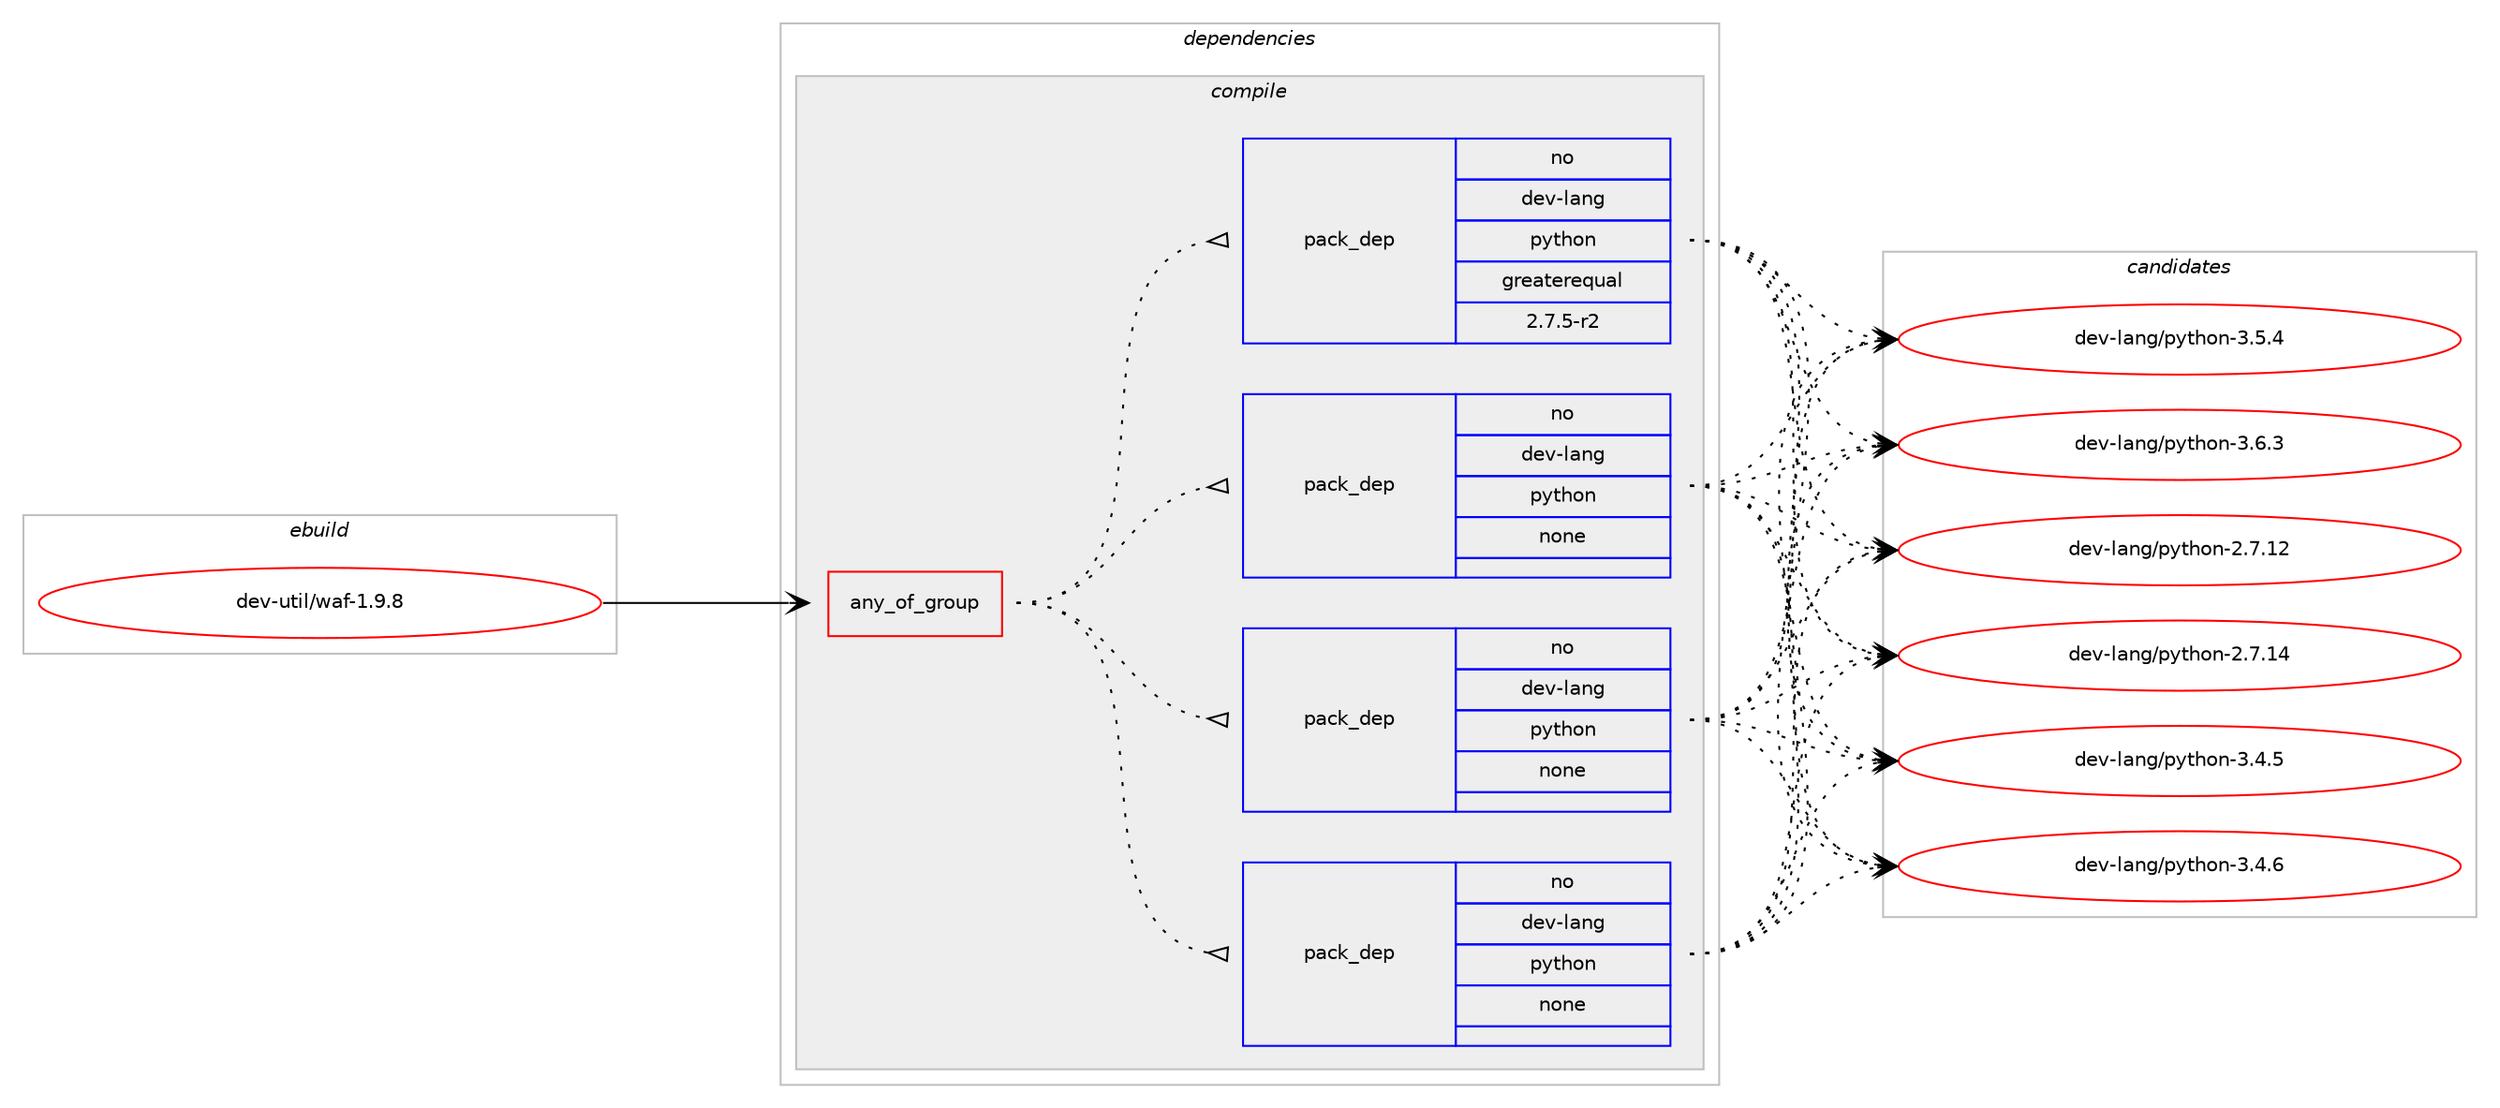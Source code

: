 digraph prolog {

# *************
# Graph options
# *************

newrank=true;
concentrate=true;
compound=true;
graph [rankdir=LR,fontname=Helvetica,fontsize=10,ranksep=1.5];#, ranksep=2.5, nodesep=0.2];
edge  [arrowhead=vee];
node  [fontname=Helvetica,fontsize=10];

# **********
# The ebuild
# **********

subgraph cluster_leftcol {
color=gray;
rank=same;
label=<<i>ebuild</i>>;
id [label="dev-util/waf-1.9.8", color=red, width=4, href="../dev-util/waf-1.9.8.svg"];
}

# ****************
# The dependencies
# ****************

subgraph cluster_midcol {
color=gray;
label=<<i>dependencies</i>>;
subgraph cluster_compile {
fillcolor="#eeeeee";
style=filled;
label=<<i>compile</i>>;
subgraph any4258 {
dependency289314 [label=<<TABLE BORDER="0" CELLBORDER="1" CELLSPACING="0" CELLPADDING="4"><TR><TD CELLPADDING="10">any_of_group</TD></TR></TABLE>>, shape=none, color=red];subgraph pack206104 {
dependency289315 [label=<<TABLE BORDER="0" CELLBORDER="1" CELLSPACING="0" CELLPADDING="4" WIDTH="220"><TR><TD ROWSPAN="6" CELLPADDING="30">pack_dep</TD></TR><TR><TD WIDTH="110">no</TD></TR><TR><TD>dev-lang</TD></TR><TR><TD>python</TD></TR><TR><TD>none</TD></TR><TR><TD></TD></TR></TABLE>>, shape=none, color=blue];
}
dependency289314:e -> dependency289315:w [weight=20,style="dotted",arrowhead="oinv"];
subgraph pack206105 {
dependency289316 [label=<<TABLE BORDER="0" CELLBORDER="1" CELLSPACING="0" CELLPADDING="4" WIDTH="220"><TR><TD ROWSPAN="6" CELLPADDING="30">pack_dep</TD></TR><TR><TD WIDTH="110">no</TD></TR><TR><TD>dev-lang</TD></TR><TR><TD>python</TD></TR><TR><TD>none</TD></TR><TR><TD></TD></TR></TABLE>>, shape=none, color=blue];
}
dependency289314:e -> dependency289316:w [weight=20,style="dotted",arrowhead="oinv"];
subgraph pack206106 {
dependency289317 [label=<<TABLE BORDER="0" CELLBORDER="1" CELLSPACING="0" CELLPADDING="4" WIDTH="220"><TR><TD ROWSPAN="6" CELLPADDING="30">pack_dep</TD></TR><TR><TD WIDTH="110">no</TD></TR><TR><TD>dev-lang</TD></TR><TR><TD>python</TD></TR><TR><TD>none</TD></TR><TR><TD></TD></TR></TABLE>>, shape=none, color=blue];
}
dependency289314:e -> dependency289317:w [weight=20,style="dotted",arrowhead="oinv"];
subgraph pack206107 {
dependency289318 [label=<<TABLE BORDER="0" CELLBORDER="1" CELLSPACING="0" CELLPADDING="4" WIDTH="220"><TR><TD ROWSPAN="6" CELLPADDING="30">pack_dep</TD></TR><TR><TD WIDTH="110">no</TD></TR><TR><TD>dev-lang</TD></TR><TR><TD>python</TD></TR><TR><TD>greaterequal</TD></TR><TR><TD>2.7.5-r2</TD></TR></TABLE>>, shape=none, color=blue];
}
dependency289314:e -> dependency289318:w [weight=20,style="dotted",arrowhead="oinv"];
}
id:e -> dependency289314:w [weight=20,style="solid",arrowhead="vee"];
}
subgraph cluster_compileandrun {
fillcolor="#eeeeee";
style=filled;
label=<<i>compile and run</i>>;
}
subgraph cluster_run {
fillcolor="#eeeeee";
style=filled;
label=<<i>run</i>>;
}
}

# **************
# The candidates
# **************

subgraph cluster_choices {
rank=same;
color=gray;
label=<<i>candidates</i>>;

subgraph choice206104 {
color=black;
nodesep=1;
choice10010111845108971101034711212111610411111045504655464950 [label="dev-lang/python-2.7.12", color=red, width=4,href="../dev-lang/python-2.7.12.svg"];
choice10010111845108971101034711212111610411111045504655464952 [label="dev-lang/python-2.7.14", color=red, width=4,href="../dev-lang/python-2.7.14.svg"];
choice100101118451089711010347112121116104111110455146524653 [label="dev-lang/python-3.4.5", color=red, width=4,href="../dev-lang/python-3.4.5.svg"];
choice100101118451089711010347112121116104111110455146524654 [label="dev-lang/python-3.4.6", color=red, width=4,href="../dev-lang/python-3.4.6.svg"];
choice100101118451089711010347112121116104111110455146534652 [label="dev-lang/python-3.5.4", color=red, width=4,href="../dev-lang/python-3.5.4.svg"];
choice100101118451089711010347112121116104111110455146544651 [label="dev-lang/python-3.6.3", color=red, width=4,href="../dev-lang/python-3.6.3.svg"];
dependency289315:e -> choice10010111845108971101034711212111610411111045504655464950:w [style=dotted,weight="100"];
dependency289315:e -> choice10010111845108971101034711212111610411111045504655464952:w [style=dotted,weight="100"];
dependency289315:e -> choice100101118451089711010347112121116104111110455146524653:w [style=dotted,weight="100"];
dependency289315:e -> choice100101118451089711010347112121116104111110455146524654:w [style=dotted,weight="100"];
dependency289315:e -> choice100101118451089711010347112121116104111110455146534652:w [style=dotted,weight="100"];
dependency289315:e -> choice100101118451089711010347112121116104111110455146544651:w [style=dotted,weight="100"];
}
subgraph choice206105 {
color=black;
nodesep=1;
choice10010111845108971101034711212111610411111045504655464950 [label="dev-lang/python-2.7.12", color=red, width=4,href="../dev-lang/python-2.7.12.svg"];
choice10010111845108971101034711212111610411111045504655464952 [label="dev-lang/python-2.7.14", color=red, width=4,href="../dev-lang/python-2.7.14.svg"];
choice100101118451089711010347112121116104111110455146524653 [label="dev-lang/python-3.4.5", color=red, width=4,href="../dev-lang/python-3.4.5.svg"];
choice100101118451089711010347112121116104111110455146524654 [label="dev-lang/python-3.4.6", color=red, width=4,href="../dev-lang/python-3.4.6.svg"];
choice100101118451089711010347112121116104111110455146534652 [label="dev-lang/python-3.5.4", color=red, width=4,href="../dev-lang/python-3.5.4.svg"];
choice100101118451089711010347112121116104111110455146544651 [label="dev-lang/python-3.6.3", color=red, width=4,href="../dev-lang/python-3.6.3.svg"];
dependency289316:e -> choice10010111845108971101034711212111610411111045504655464950:w [style=dotted,weight="100"];
dependency289316:e -> choice10010111845108971101034711212111610411111045504655464952:w [style=dotted,weight="100"];
dependency289316:e -> choice100101118451089711010347112121116104111110455146524653:w [style=dotted,weight="100"];
dependency289316:e -> choice100101118451089711010347112121116104111110455146524654:w [style=dotted,weight="100"];
dependency289316:e -> choice100101118451089711010347112121116104111110455146534652:w [style=dotted,weight="100"];
dependency289316:e -> choice100101118451089711010347112121116104111110455146544651:w [style=dotted,weight="100"];
}
subgraph choice206106 {
color=black;
nodesep=1;
choice10010111845108971101034711212111610411111045504655464950 [label="dev-lang/python-2.7.12", color=red, width=4,href="../dev-lang/python-2.7.12.svg"];
choice10010111845108971101034711212111610411111045504655464952 [label="dev-lang/python-2.7.14", color=red, width=4,href="../dev-lang/python-2.7.14.svg"];
choice100101118451089711010347112121116104111110455146524653 [label="dev-lang/python-3.4.5", color=red, width=4,href="../dev-lang/python-3.4.5.svg"];
choice100101118451089711010347112121116104111110455146524654 [label="dev-lang/python-3.4.6", color=red, width=4,href="../dev-lang/python-3.4.6.svg"];
choice100101118451089711010347112121116104111110455146534652 [label="dev-lang/python-3.5.4", color=red, width=4,href="../dev-lang/python-3.5.4.svg"];
choice100101118451089711010347112121116104111110455146544651 [label="dev-lang/python-3.6.3", color=red, width=4,href="../dev-lang/python-3.6.3.svg"];
dependency289317:e -> choice10010111845108971101034711212111610411111045504655464950:w [style=dotted,weight="100"];
dependency289317:e -> choice10010111845108971101034711212111610411111045504655464952:w [style=dotted,weight="100"];
dependency289317:e -> choice100101118451089711010347112121116104111110455146524653:w [style=dotted,weight="100"];
dependency289317:e -> choice100101118451089711010347112121116104111110455146524654:w [style=dotted,weight="100"];
dependency289317:e -> choice100101118451089711010347112121116104111110455146534652:w [style=dotted,weight="100"];
dependency289317:e -> choice100101118451089711010347112121116104111110455146544651:w [style=dotted,weight="100"];
}
subgraph choice206107 {
color=black;
nodesep=1;
choice10010111845108971101034711212111610411111045504655464950 [label="dev-lang/python-2.7.12", color=red, width=4,href="../dev-lang/python-2.7.12.svg"];
choice10010111845108971101034711212111610411111045504655464952 [label="dev-lang/python-2.7.14", color=red, width=4,href="../dev-lang/python-2.7.14.svg"];
choice100101118451089711010347112121116104111110455146524653 [label="dev-lang/python-3.4.5", color=red, width=4,href="../dev-lang/python-3.4.5.svg"];
choice100101118451089711010347112121116104111110455146524654 [label="dev-lang/python-3.4.6", color=red, width=4,href="../dev-lang/python-3.4.6.svg"];
choice100101118451089711010347112121116104111110455146534652 [label="dev-lang/python-3.5.4", color=red, width=4,href="../dev-lang/python-3.5.4.svg"];
choice100101118451089711010347112121116104111110455146544651 [label="dev-lang/python-3.6.3", color=red, width=4,href="../dev-lang/python-3.6.3.svg"];
dependency289318:e -> choice10010111845108971101034711212111610411111045504655464950:w [style=dotted,weight="100"];
dependency289318:e -> choice10010111845108971101034711212111610411111045504655464952:w [style=dotted,weight="100"];
dependency289318:e -> choice100101118451089711010347112121116104111110455146524653:w [style=dotted,weight="100"];
dependency289318:e -> choice100101118451089711010347112121116104111110455146524654:w [style=dotted,weight="100"];
dependency289318:e -> choice100101118451089711010347112121116104111110455146534652:w [style=dotted,weight="100"];
dependency289318:e -> choice100101118451089711010347112121116104111110455146544651:w [style=dotted,weight="100"];
}
}

}
